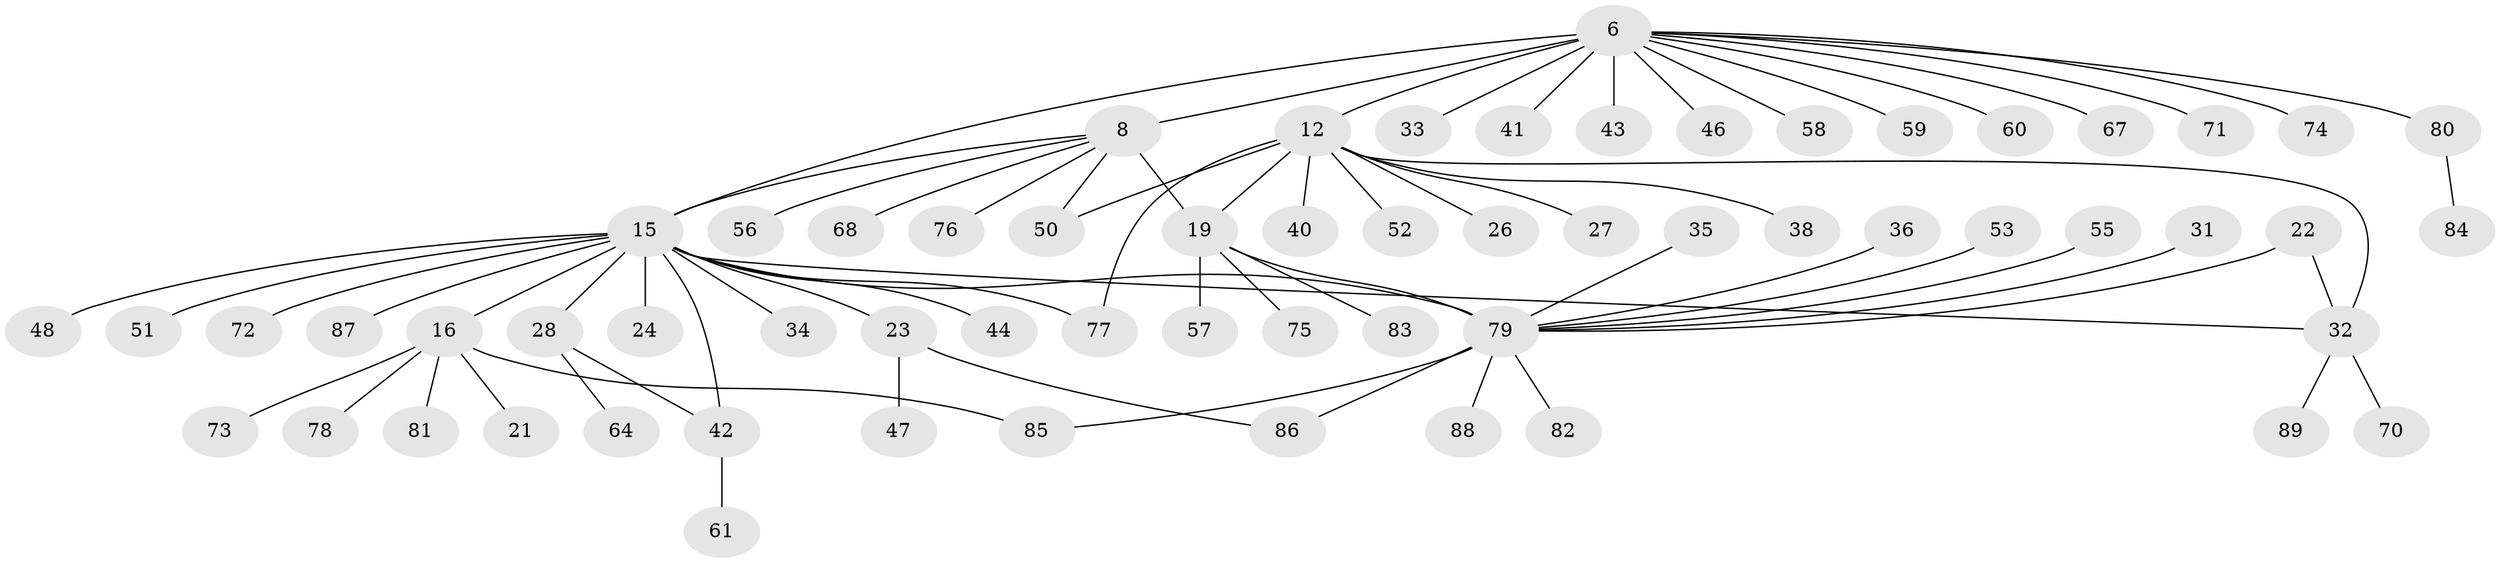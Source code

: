 // original degree distribution, {12: 0.011235955056179775, 4: 0.06741573033707865, 10: 0.02247191011235955, 9: 0.02247191011235955, 8: 0.033707865168539325, 6: 0.033707865168539325, 7: 0.02247191011235955, 5: 0.011235955056179775, 11: 0.011235955056179775, 1: 0.5280898876404494, 2: 0.20224719101123595, 3: 0.033707865168539325}
// Generated by graph-tools (version 1.1) at 2025/58/03/04/25 21:58:56]
// undirected, 62 vertices, 71 edges
graph export_dot {
graph [start="1"]
  node [color=gray90,style=filled];
  6 [super="+5"];
  8 [super="+7"];
  12 [super="+10"];
  15 [super="+14+1"];
  16 [super="+13"];
  19 [super="+17"];
  21;
  22;
  23;
  24;
  26;
  27;
  28 [super="+4"];
  31;
  32 [super="+11"];
  33;
  34;
  35;
  36;
  38;
  40 [super="+25"];
  41;
  42 [super="+3"];
  43;
  44;
  46;
  47;
  48;
  50;
  51;
  52;
  53;
  55;
  56;
  57;
  58;
  59;
  60;
  61;
  64;
  67;
  68;
  70;
  71 [super="+45"];
  72 [super="+62"];
  73;
  74;
  75;
  76 [super="+39"];
  77;
  78;
  79 [super="+20"];
  80 [super="+69"];
  81 [super="+37"];
  82;
  83;
  84;
  85;
  86 [super="+65"];
  87 [super="+66"];
  88 [super="+63"];
  89;
  6 -- 8 [weight=4];
  6 -- 33;
  6 -- 43;
  6 -- 46;
  6 -- 67;
  6 -- 41;
  6 -- 74;
  6 -- 12;
  6 -- 58;
  6 -- 59;
  6 -- 60;
  6 -- 15;
  6 -- 71;
  6 -- 80;
  8 -- 68;
  8 -- 15;
  8 -- 50;
  8 -- 19;
  8 -- 56;
  8 -- 76;
  12 -- 27;
  12 -- 50;
  12 -- 52;
  12 -- 77;
  12 -- 19;
  12 -- 38;
  12 -- 26;
  12 -- 32 [weight=4];
  12 -- 40;
  15 -- 16 [weight=4];
  15 -- 23 [weight=2];
  15 -- 28 [weight=2];
  15 -- 42 [weight=3];
  15 -- 79 [weight=3];
  15 -- 34;
  15 -- 44;
  15 -- 48;
  15 -- 32 [weight=3];
  15 -- 77;
  15 -- 51;
  15 -- 24;
  15 -- 72;
  15 -- 87;
  16 -- 78;
  16 -- 85;
  16 -- 21;
  16 -- 73;
  16 -- 81;
  19 -- 57;
  19 -- 75;
  19 -- 83;
  19 -- 79 [weight=4];
  22 -- 79;
  22 -- 32;
  23 -- 47;
  23 -- 86;
  28 -- 64;
  28 -- 42 [weight=2];
  31 -- 79;
  32 -- 70;
  32 -- 89;
  35 -- 79;
  36 -- 79;
  42 -- 61;
  53 -- 79;
  55 -- 79;
  79 -- 82;
  79 -- 85;
  79 -- 86;
  79 -- 88;
  80 -- 84;
}
